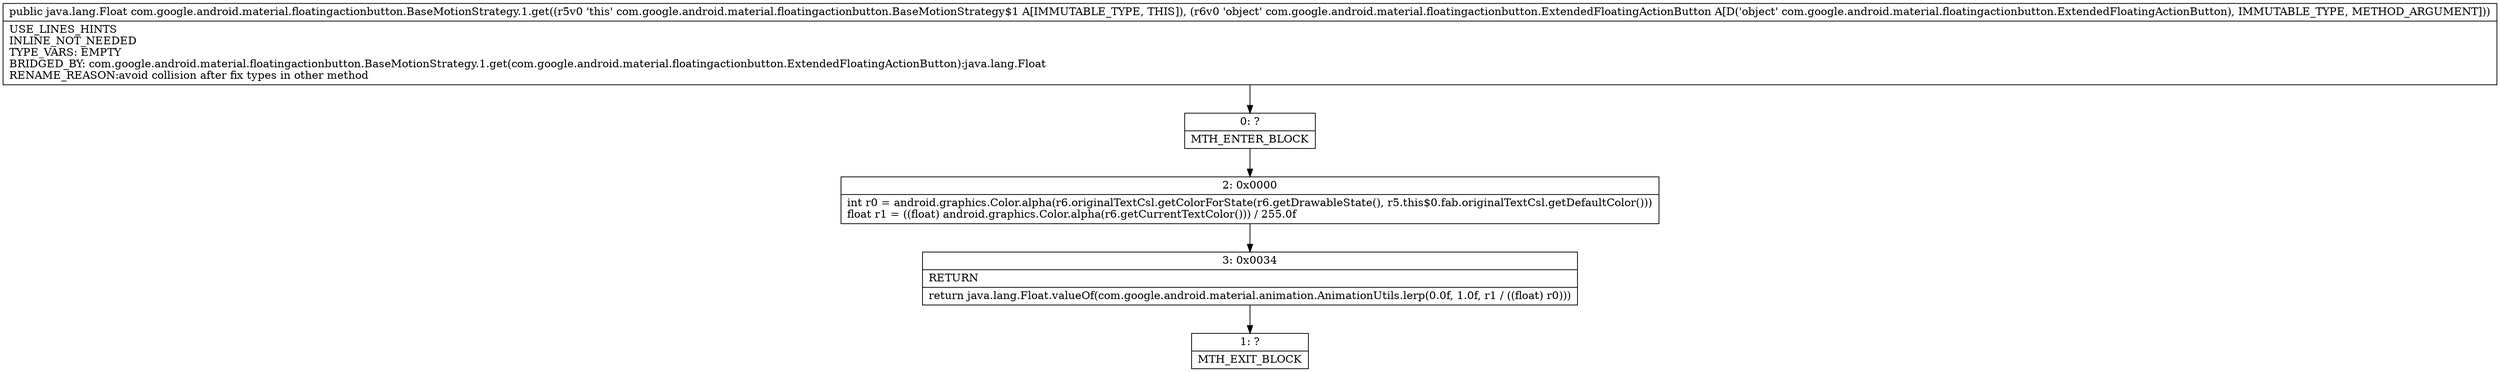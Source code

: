 digraph "CFG forcom.google.android.material.floatingactionbutton.BaseMotionStrategy.1.get(Lcom\/google\/android\/material\/floatingactionbutton\/ExtendedFloatingActionButton;)Ljava\/lang\/Float;" {
Node_0 [shape=record,label="{0\:\ ?|MTH_ENTER_BLOCK\l}"];
Node_2 [shape=record,label="{2\:\ 0x0000|int r0 = android.graphics.Color.alpha(r6.originalTextCsl.getColorForState(r6.getDrawableState(), r5.this$0.fab.originalTextCsl.getDefaultColor()))\lfloat r1 = ((float) android.graphics.Color.alpha(r6.getCurrentTextColor())) \/ 255.0f\l}"];
Node_3 [shape=record,label="{3\:\ 0x0034|RETURN\l|return java.lang.Float.valueOf(com.google.android.material.animation.AnimationUtils.lerp(0.0f, 1.0f, r1 \/ ((float) r0)))\l}"];
Node_1 [shape=record,label="{1\:\ ?|MTH_EXIT_BLOCK\l}"];
MethodNode[shape=record,label="{public java.lang.Float com.google.android.material.floatingactionbutton.BaseMotionStrategy.1.get((r5v0 'this' com.google.android.material.floatingactionbutton.BaseMotionStrategy$1 A[IMMUTABLE_TYPE, THIS]), (r6v0 'object' com.google.android.material.floatingactionbutton.ExtendedFloatingActionButton A[D('object' com.google.android.material.floatingactionbutton.ExtendedFloatingActionButton), IMMUTABLE_TYPE, METHOD_ARGUMENT]))  | USE_LINES_HINTS\lINLINE_NOT_NEEDED\lTYPE_VARS: EMPTY\lBRIDGED_BY: com.google.android.material.floatingactionbutton.BaseMotionStrategy.1.get(com.google.android.material.floatingactionbutton.ExtendedFloatingActionButton):java.lang.Float\lRENAME_REASON:avoid collision after fix types in other method\l}"];
MethodNode -> Node_0;Node_0 -> Node_2;
Node_2 -> Node_3;
Node_3 -> Node_1;
}

